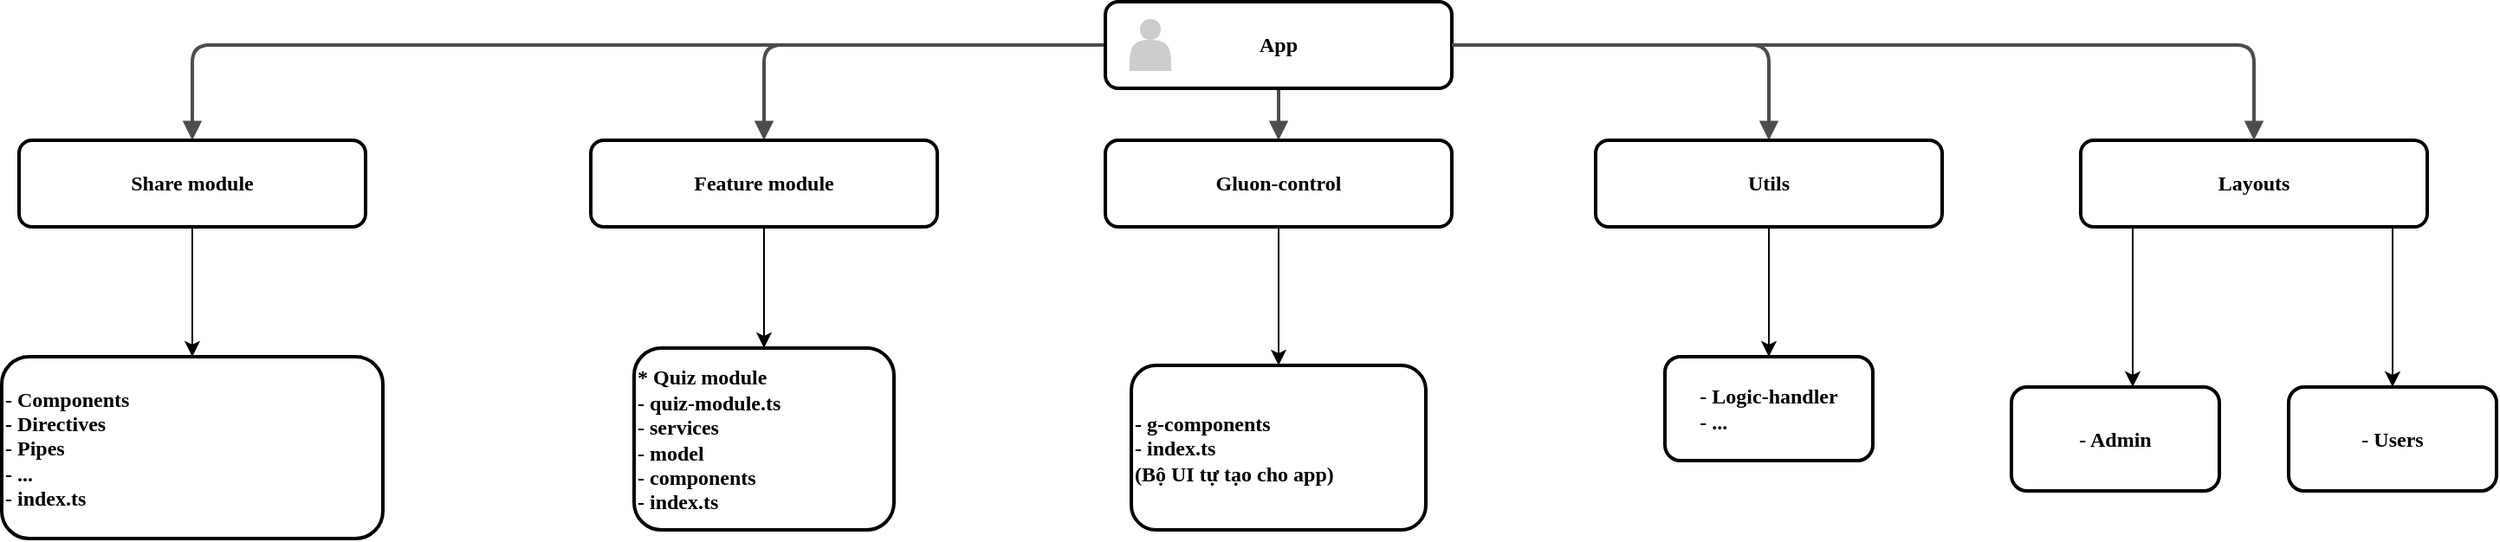 <mxfile version="13.7.3" type="github">
  <diagram name="Page-1" id="19d8dcba-68ad-dc05-1034-9cf7b2a963f6">
    <mxGraphModel dx="1673" dy="896" grid="1" gridSize="10" guides="1" tooltips="1" connect="1" arrows="1" fold="1" page="1" pageScale="1" pageWidth="1100" pageHeight="850" background="#ffffff" math="0" shadow="0">
      <root>
        <mxCell id="0" />
        <mxCell id="1" parent="0" />
        <mxCell id="218ae93e1282097f-43" value="" style="edgeStyle=orthogonalEdgeStyle;rounded=1;html=1;labelBackgroundColor=none;endArrow=block;endFill=1;strokeColor=#4D4D4D;strokeWidth=2;fontFamily=Verdana;fontSize=12;fontStyle=1" parent="1" source="6257edae8c83ed4a-1" target="6257edae8c83ed4a-9" edge="1">
          <mxGeometry relative="1" as="geometry" />
        </mxCell>
        <mxCell id="218ae93e1282097f-44" value="" style="edgeStyle=orthogonalEdgeStyle;rounded=1;html=1;labelBackgroundColor=none;endArrow=block;endFill=1;strokeColor=#4D4D4D;strokeWidth=2;fontFamily=Verdana;fontSize=12;fontStyle=1" parent="1" source="6257edae8c83ed4a-1" target="218ae93e1282097f-2" edge="1">
          <mxGeometry relative="1" as="geometry" />
        </mxCell>
        <mxCell id="218ae93e1282097f-45" value="" style="edgeStyle=elbowEdgeStyle;rounded=1;html=1;labelBackgroundColor=none;endArrow=block;endFill=1;strokeColor=#4D4D4D;strokeWidth=2;fontFamily=Verdana;fontSize=12;fontStyle=1" parent="1" source="6257edae8c83ed4a-1" target="6257edae8c83ed4a-21" edge="1">
          <mxGeometry relative="1" as="geometry" />
        </mxCell>
        <mxCell id="218ae93e1282097f-46" value="" style="edgeStyle=orthogonalEdgeStyle;rounded=1;html=1;labelBackgroundColor=none;endArrow=block;endFill=1;strokeColor=#4D4D4D;strokeWidth=2;fontFamily=Verdana;fontSize=12;fontStyle=1" parent="1" source="6257edae8c83ed4a-1" target="218ae93e1282097f-8" edge="1">
          <mxGeometry relative="1" as="geometry" />
        </mxCell>
        <mxCell id="nzAxDNzZ-5YGUSqPQMZi-3" value="" style="edgeStyle=orthogonalEdgeStyle;rounded=0;orthogonalLoop=1;jettySize=auto;html=1;" edge="1" parent="1" source="218ae93e1282097f-8" target="nzAxDNzZ-5YGUSqPQMZi-2">
          <mxGeometry relative="1" as="geometry" />
        </mxCell>
        <mxCell id="218ae93e1282097f-8" value="Share module" style="whiteSpace=wrap;html=1;rounded=1;shadow=0;comic=0;strokeWidth=2;fontFamily=Verdana;align=center;fontSize=12;fontStyle=1" parent="1" vertex="1">
          <mxGeometry x="260" y="220" width="200" height="50" as="geometry" />
        </mxCell>
        <mxCell id="nzAxDNzZ-5YGUSqPQMZi-7" value="" style="edgeStyle=orthogonalEdgeStyle;rounded=0;orthogonalLoop=1;jettySize=auto;html=1;" edge="1" parent="1" source="6257edae8c83ed4a-9" target="nzAxDNzZ-5YGUSqPQMZi-6">
          <mxGeometry relative="1" as="geometry" />
        </mxCell>
        <mxCell id="6257edae8c83ed4a-9" value="Feature module" style="whiteSpace=wrap;html=1;rounded=1;shadow=0;comic=0;strokeWidth=2;fontFamily=Verdana;align=center;fontSize=12;fontStyle=1" parent="1" vertex="1">
          <mxGeometry x="590" y="220" width="200" height="50" as="geometry" />
        </mxCell>
        <mxCell id="nzAxDNzZ-5YGUSqPQMZi-5" value="" style="edgeStyle=orthogonalEdgeStyle;rounded=0;orthogonalLoop=1;jettySize=auto;html=1;" edge="1" parent="1" source="6257edae8c83ed4a-21" target="nzAxDNzZ-5YGUSqPQMZi-4">
          <mxGeometry relative="1" as="geometry" />
        </mxCell>
        <mxCell id="6257edae8c83ed4a-21" value="Gluon-control" style="whiteSpace=wrap;html=1;rounded=1;shadow=0;comic=0;strokeWidth=2;fontFamily=Verdana;align=center;fontSize=12;fontStyle=1" parent="1" vertex="1">
          <mxGeometry x="887" y="220" width="200" height="50" as="geometry" />
        </mxCell>
        <mxCell id="6257edae8c83ed4a-1" value="App" style="whiteSpace=wrap;html=1;rounded=1;shadow=0;comic=0;strokeWidth=2;fontFamily=Verdana;align=center;fontSize=12;fontStyle=1" parent="1" vertex="1">
          <mxGeometry x="887" y="140" width="200" height="50" as="geometry" />
        </mxCell>
        <mxCell id="6257edae8c83ed4a-2" value="" style="shape=actor;whiteSpace=wrap;html=1;rounded=0;shadow=0;comic=0;strokeWidth=1;fillColor=#CCCCCC;fontFamily=Verdana;align=center;strokeColor=none;fontSize=12;fontStyle=1" parent="1" vertex="1">
          <mxGeometry x="901" y="150" width="24" height="30" as="geometry" />
        </mxCell>
        <mxCell id="nzAxDNzZ-5YGUSqPQMZi-9" value="" style="edgeStyle=orthogonalEdgeStyle;rounded=0;orthogonalLoop=1;jettySize=auto;html=1;" edge="1" parent="1" source="218ae93e1282097f-2" target="nzAxDNzZ-5YGUSqPQMZi-8">
          <mxGeometry relative="1" as="geometry" />
        </mxCell>
        <mxCell id="218ae93e1282097f-2" value="Utils" style="whiteSpace=wrap;html=1;rounded=1;shadow=0;comic=0;strokeWidth=2;fontFamily=Verdana;align=center;fontSize=12;fontStyle=1" parent="1" vertex="1">
          <mxGeometry x="1170" y="220" width="200" height="50" as="geometry" />
        </mxCell>
        <mxCell id="nzAxDNzZ-5YGUSqPQMZi-2" value="- Components&lt;br&gt;- Directives&lt;br&gt;- Pipes&lt;br&gt;- ...&lt;br&gt;- index.ts&lt;br&gt;" style="whiteSpace=wrap;html=1;rounded=1;shadow=0;fontFamily=Verdana;fontStyle=1;strokeWidth=2;comic=0;align=left;" vertex="1" parent="1">
          <mxGeometry x="250" y="345" width="220" height="105" as="geometry" />
        </mxCell>
        <mxCell id="nzAxDNzZ-5YGUSqPQMZi-4" value="- g-components&lt;br&gt;- index.ts&lt;br&gt;(Bộ UI tự tạo cho app)" style="whiteSpace=wrap;html=1;rounded=1;shadow=0;fontFamily=Verdana;fontStyle=1;strokeWidth=2;comic=0;align=left;" vertex="1" parent="1">
          <mxGeometry x="902" y="350" width="170" height="95" as="geometry" />
        </mxCell>
        <mxCell id="nzAxDNzZ-5YGUSqPQMZi-6" value="* Quiz module&lt;br&gt;- quiz-module.ts&lt;br&gt;- services&lt;br&gt;- model&lt;br&gt;- components&lt;br&gt;- index.ts" style="whiteSpace=wrap;html=1;rounded=1;shadow=0;fontFamily=Verdana;fontStyle=1;strokeWidth=2;comic=0;align=left;" vertex="1" parent="1">
          <mxGeometry x="615" y="340" width="150" height="105" as="geometry" />
        </mxCell>
        <mxCell id="nzAxDNzZ-5YGUSqPQMZi-8" value="&lt;div style=&quot;text-align: left&quot;&gt;&lt;span&gt;- Logic-handler&lt;/span&gt;&lt;/div&gt;&lt;div style=&quot;text-align: left&quot;&gt;&lt;span&gt;- ...&lt;/span&gt;&lt;/div&gt;" style="whiteSpace=wrap;html=1;rounded=1;shadow=0;fontFamily=Verdana;fontStyle=1;strokeWidth=2;comic=0;" vertex="1" parent="1">
          <mxGeometry x="1210" y="345" width="120" height="60" as="geometry" />
        </mxCell>
        <mxCell id="nzAxDNzZ-5YGUSqPQMZi-10" value="" style="edgeStyle=orthogonalEdgeStyle;rounded=0;orthogonalLoop=1;jettySize=auto;html=1;" edge="1" parent="1" source="nzAxDNzZ-5YGUSqPQMZi-11" target="nzAxDNzZ-5YGUSqPQMZi-12">
          <mxGeometry relative="1" as="geometry">
            <Array as="points">
              <mxPoint x="1480" y="320" />
              <mxPoint x="1480" y="320" />
            </Array>
          </mxGeometry>
        </mxCell>
        <mxCell id="nzAxDNzZ-5YGUSqPQMZi-11" value="Layouts" style="whiteSpace=wrap;html=1;rounded=1;shadow=0;comic=0;strokeWidth=2;fontFamily=Verdana;align=center;fontSize=12;fontStyle=1" vertex="1" parent="1">
          <mxGeometry x="1450" y="220" width="200" height="50" as="geometry" />
        </mxCell>
        <mxCell id="nzAxDNzZ-5YGUSqPQMZi-12" value="&lt;div style=&quot;text-align: left&quot;&gt;- Admin&lt;/div&gt;" style="whiteSpace=wrap;html=1;rounded=1;shadow=0;fontFamily=Verdana;fontStyle=1;strokeWidth=2;comic=0;" vertex="1" parent="1">
          <mxGeometry x="1410" y="362.5" width="120" height="60" as="geometry" />
        </mxCell>
        <mxCell id="nzAxDNzZ-5YGUSqPQMZi-13" value="" style="edgeStyle=orthogonalEdgeStyle;rounded=1;html=1;labelBackgroundColor=none;endArrow=block;endFill=1;strokeColor=#4D4D4D;strokeWidth=2;fontFamily=Verdana;fontSize=12;fontStyle=1;entryX=0.5;entryY=0;entryDx=0;entryDy=0;" edge="1" parent="1" source="6257edae8c83ed4a-1" target="nzAxDNzZ-5YGUSqPQMZi-11">
          <mxGeometry relative="1" as="geometry">
            <mxPoint x="1360" y="159.999" as="sourcePoint" />
            <mxPoint x="1542.941" y="214.94" as="targetPoint" />
          </mxGeometry>
        </mxCell>
        <mxCell id="nzAxDNzZ-5YGUSqPQMZi-14" value="&lt;div style=&quot;text-align: left&quot;&gt;&lt;span&gt;- Users&lt;/span&gt;&lt;/div&gt;" style="whiteSpace=wrap;html=1;rounded=1;shadow=0;fontFamily=Verdana;fontStyle=1;strokeWidth=2;comic=0;" vertex="1" parent="1">
          <mxGeometry x="1570" y="362.5" width="120" height="60" as="geometry" />
        </mxCell>
        <mxCell id="nzAxDNzZ-5YGUSqPQMZi-15" value="" style="edgeStyle=orthogonalEdgeStyle;rounded=0;orthogonalLoop=1;jettySize=auto;html=1;" edge="1" parent="1" source="nzAxDNzZ-5YGUSqPQMZi-11" target="nzAxDNzZ-5YGUSqPQMZi-14">
          <mxGeometry relative="1" as="geometry">
            <mxPoint x="1670.0" y="265" as="sourcePoint" />
            <mxPoint x="1670.0" y="340" as="targetPoint" />
            <Array as="points">
              <mxPoint x="1630" y="320" />
              <mxPoint x="1630" y="320" />
            </Array>
          </mxGeometry>
        </mxCell>
      </root>
    </mxGraphModel>
  </diagram>
</mxfile>
